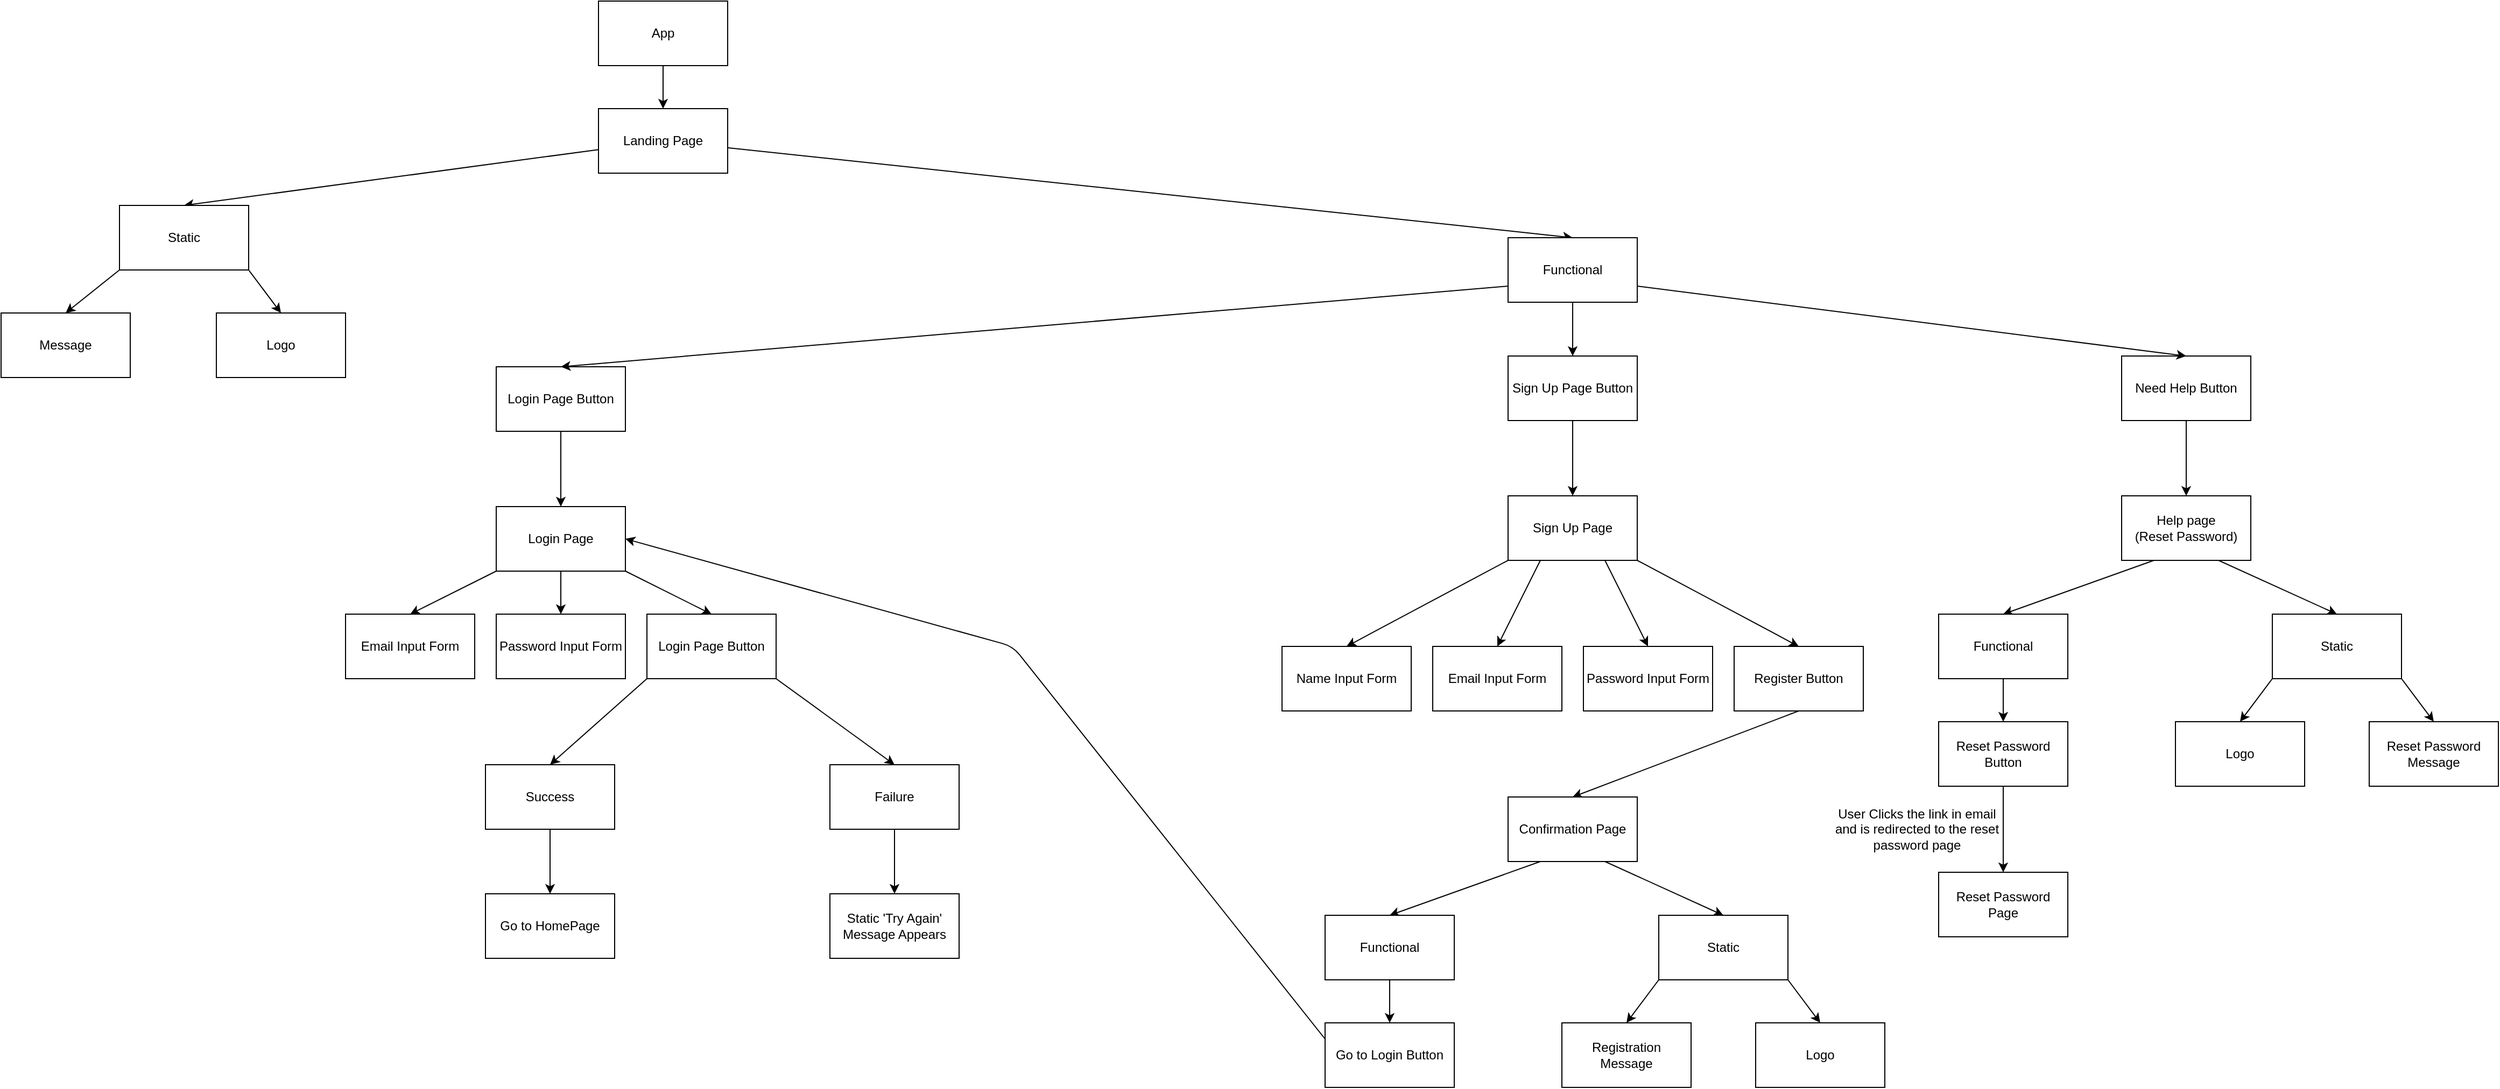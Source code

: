<mxfile>
    <diagram id="SkXhkgqiPx1cdK5MEYjN" name="Page-1">
        <mxGraphModel dx="1886" dy="481" grid="1" gridSize="10" guides="1" tooltips="1" connect="1" arrows="1" fold="1" page="1" pageScale="1" pageWidth="850" pageHeight="1100" math="0" shadow="0">
            <root>
                <mxCell id="0"/>
                <mxCell id="1" parent="0"/>
                <mxCell id="4" style="edgeStyle=none;html=1;" parent="1" source="2" target="3" edge="1">
                    <mxGeometry relative="1" as="geometry"/>
                </mxCell>
                <mxCell id="2" value="App" style="rounded=0;whiteSpace=wrap;html=1;" parent="1" vertex="1">
                    <mxGeometry x="365" y="20" width="120" height="60" as="geometry"/>
                </mxCell>
                <mxCell id="12" style="edgeStyle=none;html=1;entryX=0.5;entryY=0;entryDx=0;entryDy=0;" parent="1" source="3" target="11" edge="1">
                    <mxGeometry relative="1" as="geometry"/>
                </mxCell>
                <mxCell id="13" style="edgeStyle=none;html=1;entryX=0.5;entryY=0;entryDx=0;entryDy=0;" parent="1" source="3" target="10" edge="1">
                    <mxGeometry relative="1" as="geometry"/>
                </mxCell>
                <mxCell id="3" value="Landing Page" style="rounded=0;whiteSpace=wrap;html=1;" parent="1" vertex="1">
                    <mxGeometry x="365" y="120" width="120" height="60" as="geometry"/>
                </mxCell>
                <mxCell id="20" style="edgeStyle=none;html=1;exitX=0.5;exitY=1;exitDx=0;exitDy=0;entryX=0.5;entryY=0;entryDx=0;entryDy=0;" parent="1" source="5" target="19" edge="1">
                    <mxGeometry relative="1" as="geometry"/>
                </mxCell>
                <mxCell id="5" value="Login Page Button" style="rounded=0;whiteSpace=wrap;html=1;" parent="1" vertex="1">
                    <mxGeometry x="270" y="360" width="120" height="60" as="geometry"/>
                </mxCell>
                <mxCell id="23" style="edgeStyle=none;html=1;exitX=0.5;exitY=1;exitDx=0;exitDy=0;entryX=0.5;entryY=0;entryDx=0;entryDy=0;" parent="1" source="6" target="22" edge="1">
                    <mxGeometry relative="1" as="geometry"/>
                </mxCell>
                <mxCell id="6" value="Sign Up Page Button" style="rounded=0;whiteSpace=wrap;html=1;" parent="1" vertex="1">
                    <mxGeometry x="1210" y="350" width="120" height="60" as="geometry"/>
                </mxCell>
                <mxCell id="25" style="edgeStyle=none;html=1;entryX=0.5;entryY=0;entryDx=0;entryDy=0;" parent="1" source="7" target="24" edge="1">
                    <mxGeometry relative="1" as="geometry"/>
                </mxCell>
                <mxCell id="7" value="Need Help Button" style="rounded=0;whiteSpace=wrap;html=1;" parent="1" vertex="1">
                    <mxGeometry x="1780" y="350" width="120" height="60" as="geometry"/>
                </mxCell>
                <mxCell id="8" value="Message&lt;br&gt;" style="rounded=0;whiteSpace=wrap;html=1;" parent="1" vertex="1">
                    <mxGeometry x="-190" y="310" width="120" height="60" as="geometry"/>
                </mxCell>
                <mxCell id="9" value="Logo" style="rounded=0;whiteSpace=wrap;html=1;" parent="1" vertex="1">
                    <mxGeometry x="10" y="310" width="120" height="60" as="geometry"/>
                </mxCell>
                <mxCell id="14" style="edgeStyle=none;html=1;exitX=0;exitY=1;exitDx=0;exitDy=0;entryX=0.5;entryY=0;entryDx=0;entryDy=0;" parent="1" source="10" target="8" edge="1">
                    <mxGeometry relative="1" as="geometry"/>
                </mxCell>
                <mxCell id="15" style="edgeStyle=none;html=1;exitX=1;exitY=1;exitDx=0;exitDy=0;entryX=0.5;entryY=0;entryDx=0;entryDy=0;" parent="1" source="10" target="9" edge="1">
                    <mxGeometry relative="1" as="geometry"/>
                </mxCell>
                <mxCell id="10" value="Static" style="rounded=0;whiteSpace=wrap;html=1;" parent="1" vertex="1">
                    <mxGeometry x="-80" y="210" width="120" height="60" as="geometry"/>
                </mxCell>
                <mxCell id="16" style="edgeStyle=none;html=1;exitX=0.5;exitY=1;exitDx=0;exitDy=0;entryX=0.5;entryY=0;entryDx=0;entryDy=0;" parent="1" source="11" target="6" edge="1">
                    <mxGeometry relative="1" as="geometry"/>
                </mxCell>
                <mxCell id="17" style="edgeStyle=none;html=1;exitX=0;exitY=0.75;exitDx=0;exitDy=0;entryX=0.5;entryY=0;entryDx=0;entryDy=0;" parent="1" source="11" target="5" edge="1">
                    <mxGeometry relative="1" as="geometry"/>
                </mxCell>
                <mxCell id="18" style="edgeStyle=none;html=1;exitX=1;exitY=0.75;exitDx=0;exitDy=0;entryX=0.5;entryY=0;entryDx=0;entryDy=0;" parent="1" source="11" target="7" edge="1">
                    <mxGeometry relative="1" as="geometry"/>
                </mxCell>
                <mxCell id="11" value="Functional" style="rounded=0;whiteSpace=wrap;html=1;" parent="1" vertex="1">
                    <mxGeometry x="1210" y="240" width="120" height="60" as="geometry"/>
                </mxCell>
                <mxCell id="29" style="edgeStyle=none;html=1;entryX=0.5;entryY=0;entryDx=0;entryDy=0;" parent="1" source="19" target="28" edge="1">
                    <mxGeometry relative="1" as="geometry"/>
                </mxCell>
                <mxCell id="30" style="edgeStyle=none;html=1;exitX=0;exitY=1;exitDx=0;exitDy=0;entryX=0.5;entryY=0;entryDx=0;entryDy=0;" parent="1" source="19" target="27" edge="1">
                    <mxGeometry relative="1" as="geometry"/>
                </mxCell>
                <mxCell id="31" style="edgeStyle=none;html=1;exitX=1;exitY=1;exitDx=0;exitDy=0;entryX=0.5;entryY=0;entryDx=0;entryDy=0;" parent="1" source="19" target="26" edge="1">
                    <mxGeometry relative="1" as="geometry"/>
                </mxCell>
                <mxCell id="19" value="Login Page" style="rounded=0;whiteSpace=wrap;html=1;" parent="1" vertex="1">
                    <mxGeometry x="270" y="490" width="120" height="60" as="geometry"/>
                </mxCell>
                <mxCell id="40" style="edgeStyle=none;html=1;exitX=0;exitY=1;exitDx=0;exitDy=0;entryX=0.5;entryY=0;entryDx=0;entryDy=0;" parent="1" source="22" target="36" edge="1">
                    <mxGeometry relative="1" as="geometry"/>
                </mxCell>
                <mxCell id="41" style="edgeStyle=none;html=1;exitX=0.25;exitY=1;exitDx=0;exitDy=0;entryX=0.5;entryY=0;entryDx=0;entryDy=0;" parent="1" source="22" target="37" edge="1">
                    <mxGeometry relative="1" as="geometry"/>
                </mxCell>
                <mxCell id="42" style="edgeStyle=none;html=1;exitX=1;exitY=1;exitDx=0;exitDy=0;entryX=0.5;entryY=0;entryDx=0;entryDy=0;" parent="1" source="22" target="39" edge="1">
                    <mxGeometry relative="1" as="geometry"/>
                </mxCell>
                <mxCell id="43" style="edgeStyle=none;html=1;exitX=0.75;exitY=1;exitDx=0;exitDy=0;entryX=0.5;entryY=0;entryDx=0;entryDy=0;" parent="1" source="22" target="35" edge="1">
                    <mxGeometry relative="1" as="geometry"/>
                </mxCell>
                <mxCell id="22" value="Sign Up Page" style="rounded=0;whiteSpace=wrap;html=1;" parent="1" vertex="1">
                    <mxGeometry x="1210" y="480" width="120" height="60" as="geometry"/>
                </mxCell>
                <mxCell id="24" value="Help page&lt;br&gt;(Reset Password)" style="rounded=0;whiteSpace=wrap;html=1;" parent="1" vertex="1">
                    <mxGeometry x="1780" y="480" width="120" height="60" as="geometry"/>
                </mxCell>
                <mxCell id="33" style="edgeStyle=none;html=1;entryX=0.5;entryY=0;entryDx=0;entryDy=0;exitX=0;exitY=1;exitDx=0;exitDy=0;" parent="1" source="26" target="32" edge="1">
                    <mxGeometry relative="1" as="geometry"/>
                </mxCell>
                <mxCell id="45" style="edgeStyle=none;html=1;exitX=1;exitY=1;exitDx=0;exitDy=0;entryX=0.5;entryY=0;entryDx=0;entryDy=0;" parent="1" source="26" target="44" edge="1">
                    <mxGeometry relative="1" as="geometry"/>
                </mxCell>
                <mxCell id="26" value="Login Page Button" style="rounded=0;whiteSpace=wrap;html=1;" parent="1" vertex="1">
                    <mxGeometry x="410" y="590" width="120" height="60" as="geometry"/>
                </mxCell>
                <mxCell id="27" value="Email Input Form" style="rounded=0;whiteSpace=wrap;html=1;" parent="1" vertex="1">
                    <mxGeometry x="130" y="590" width="120" height="60" as="geometry"/>
                </mxCell>
                <mxCell id="28" value="Password Input Form" style="rounded=0;whiteSpace=wrap;html=1;" parent="1" vertex="1">
                    <mxGeometry x="270" y="590" width="120" height="60" as="geometry"/>
                </mxCell>
                <mxCell id="47" style="edgeStyle=none;html=1;exitX=0.5;exitY=1;exitDx=0;exitDy=0;entryX=0.5;entryY=0;entryDx=0;entryDy=0;" parent="1" source="32" target="46" edge="1">
                    <mxGeometry relative="1" as="geometry"/>
                </mxCell>
                <mxCell id="32" value="Success" style="rounded=0;whiteSpace=wrap;html=1;" parent="1" vertex="1">
                    <mxGeometry x="260" y="730" width="120" height="60" as="geometry"/>
                </mxCell>
                <mxCell id="34" style="edgeStyle=none;html=1;entryX=0.5;entryY=0;entryDx=0;entryDy=0;exitX=0.5;exitY=1;exitDx=0;exitDy=0;" parent="1" source="39" target="38" edge="1">
                    <mxGeometry relative="1" as="geometry"/>
                </mxCell>
                <mxCell id="35" value="Password Input Form" style="rounded=0;whiteSpace=wrap;html=1;" parent="1" vertex="1">
                    <mxGeometry x="1280" y="620" width="120" height="60" as="geometry"/>
                </mxCell>
                <mxCell id="36" value="Name Input Form" style="rounded=0;whiteSpace=wrap;html=1;" parent="1" vertex="1">
                    <mxGeometry x="1000" y="620" width="120" height="60" as="geometry"/>
                </mxCell>
                <mxCell id="37" value="Email Input Form" style="rounded=0;whiteSpace=wrap;html=1;" parent="1" vertex="1">
                    <mxGeometry x="1140" y="620" width="120" height="60" as="geometry"/>
                </mxCell>
                <mxCell id="55" style="edgeStyle=none;html=1;entryX=0.5;entryY=0;entryDx=0;entryDy=0;exitX=0.75;exitY=1;exitDx=0;exitDy=0;" edge="1" parent="1" source="38" target="54">
                    <mxGeometry relative="1" as="geometry">
                        <mxPoint x="1290" y="820" as="sourcePoint"/>
                    </mxGeometry>
                </mxCell>
                <mxCell id="57" style="edgeStyle=none;html=1;exitX=0.25;exitY=1;exitDx=0;exitDy=0;entryX=0.5;entryY=0;entryDx=0;entryDy=0;" edge="1" parent="1" source="38" target="56">
                    <mxGeometry relative="1" as="geometry"/>
                </mxCell>
                <mxCell id="38" value="Confirmation Page" style="rounded=0;whiteSpace=wrap;html=1;" parent="1" vertex="1">
                    <mxGeometry x="1210" y="760" width="120" height="60" as="geometry"/>
                </mxCell>
                <mxCell id="39" value="Register Button" style="rounded=0;whiteSpace=wrap;html=1;" parent="1" vertex="1">
                    <mxGeometry x="1420" y="620" width="120" height="60" as="geometry"/>
                </mxCell>
                <mxCell id="49" style="edgeStyle=none;html=1;entryX=0.5;entryY=0;entryDx=0;entryDy=0;" parent="1" source="44" target="48" edge="1">
                    <mxGeometry relative="1" as="geometry"/>
                </mxCell>
                <mxCell id="44" value="Failure" style="rounded=0;whiteSpace=wrap;html=1;" parent="1" vertex="1">
                    <mxGeometry x="580" y="730" width="120" height="60" as="geometry"/>
                </mxCell>
                <mxCell id="46" value="Go to HomePage" style="rounded=0;whiteSpace=wrap;html=1;" parent="1" vertex="1">
                    <mxGeometry x="260" y="850" width="120" height="60" as="geometry"/>
                </mxCell>
                <mxCell id="48" value="Static 'Try Again' Message Appears" style="rounded=0;whiteSpace=wrap;html=1;" parent="1" vertex="1">
                    <mxGeometry x="580" y="850" width="120" height="60" as="geometry"/>
                </mxCell>
                <mxCell id="50" value="Registration &lt;br&gt;Message" style="rounded=0;whiteSpace=wrap;html=1;" vertex="1" parent="1">
                    <mxGeometry x="1260" y="970" width="120" height="60" as="geometry"/>
                </mxCell>
                <mxCell id="51" value="Logo" style="rounded=0;whiteSpace=wrap;html=1;" vertex="1" parent="1">
                    <mxGeometry x="1440" y="970" width="120" height="60" as="geometry"/>
                </mxCell>
                <mxCell id="52" style="edgeStyle=none;html=1;exitX=0;exitY=1;exitDx=0;exitDy=0;entryX=0.5;entryY=0;entryDx=0;entryDy=0;" edge="1" source="54" target="50" parent="1">
                    <mxGeometry relative="1" as="geometry"/>
                </mxCell>
                <mxCell id="53" style="edgeStyle=none;html=1;exitX=1;exitY=1;exitDx=0;exitDy=0;entryX=0.5;entryY=0;entryDx=0;entryDy=0;" edge="1" source="54" target="51" parent="1">
                    <mxGeometry relative="1" as="geometry"/>
                </mxCell>
                <mxCell id="54" value="Static" style="rounded=0;whiteSpace=wrap;html=1;" vertex="1" parent="1">
                    <mxGeometry x="1350" y="870" width="120" height="60" as="geometry"/>
                </mxCell>
                <mxCell id="59" style="edgeStyle=none;html=1;exitX=0.5;exitY=1;exitDx=0;exitDy=0;entryX=0.5;entryY=0;entryDx=0;entryDy=0;" edge="1" parent="1" source="56" target="58">
                    <mxGeometry relative="1" as="geometry"/>
                </mxCell>
                <mxCell id="56" value="Functional" style="rounded=0;whiteSpace=wrap;html=1;" vertex="1" parent="1">
                    <mxGeometry x="1040" y="870" width="120" height="60" as="geometry"/>
                </mxCell>
                <mxCell id="60" style="edgeStyle=none;html=1;exitX=0;exitY=0.25;exitDx=0;exitDy=0;entryX=1;entryY=0.5;entryDx=0;entryDy=0;" edge="1" parent="1" source="58" target="19">
                    <mxGeometry relative="1" as="geometry">
                        <Array as="points">
                            <mxPoint x="750" y="620"/>
                        </Array>
                    </mxGeometry>
                </mxCell>
                <mxCell id="58" value="Go to Login Button" style="rounded=0;whiteSpace=wrap;html=1;" vertex="1" parent="1">
                    <mxGeometry x="1040" y="970" width="120" height="60" as="geometry"/>
                </mxCell>
                <mxCell id="62" style="edgeStyle=none;html=1;entryX=0.5;entryY=0;entryDx=0;entryDy=0;" edge="1" target="68" parent="1">
                    <mxGeometry relative="1" as="geometry">
                        <mxPoint x="1870" y="540" as="sourcePoint"/>
                    </mxGeometry>
                </mxCell>
                <mxCell id="63" style="edgeStyle=none;html=1;exitX=0.25;exitY=1;exitDx=0;exitDy=0;entryX=0.5;entryY=0;entryDx=0;entryDy=0;" edge="1" target="70" parent="1" source="24">
                    <mxGeometry relative="1" as="geometry">
                        <mxPoint x="1810" y="540.0" as="sourcePoint"/>
                    </mxGeometry>
                </mxCell>
                <mxCell id="64" value="Logo" style="rounded=0;whiteSpace=wrap;html=1;" vertex="1" parent="1">
                    <mxGeometry x="1830" y="690" width="120" height="60" as="geometry"/>
                </mxCell>
                <mxCell id="65" value="Reset Password&lt;br&gt;Message" style="rounded=0;whiteSpace=wrap;html=1;" vertex="1" parent="1">
                    <mxGeometry x="2010" y="690" width="120" height="60" as="geometry"/>
                </mxCell>
                <mxCell id="66" style="edgeStyle=none;html=1;exitX=0;exitY=1;exitDx=0;exitDy=0;entryX=0.5;entryY=0;entryDx=0;entryDy=0;" edge="1" source="68" target="64" parent="1">
                    <mxGeometry relative="1" as="geometry"/>
                </mxCell>
                <mxCell id="67" style="edgeStyle=none;html=1;exitX=1;exitY=1;exitDx=0;exitDy=0;entryX=0.5;entryY=0;entryDx=0;entryDy=0;" edge="1" source="68" target="65" parent="1">
                    <mxGeometry relative="1" as="geometry"/>
                </mxCell>
                <mxCell id="68" value="Static" style="rounded=0;whiteSpace=wrap;html=1;" vertex="1" parent="1">
                    <mxGeometry x="1920" y="590" width="120" height="60" as="geometry"/>
                </mxCell>
                <mxCell id="69" style="edgeStyle=none;html=1;exitX=0.5;exitY=1;exitDx=0;exitDy=0;entryX=0.5;entryY=0;entryDx=0;entryDy=0;" edge="1" source="70" target="71" parent="1">
                    <mxGeometry relative="1" as="geometry"/>
                </mxCell>
                <mxCell id="70" value="Functional" style="rounded=0;whiteSpace=wrap;html=1;" vertex="1" parent="1">
                    <mxGeometry x="1610" y="590" width="120" height="60" as="geometry"/>
                </mxCell>
                <mxCell id="73" style="edgeStyle=none;html=1;entryX=0.5;entryY=0;entryDx=0;entryDy=0;" edge="1" parent="1" source="71" target="72">
                    <mxGeometry relative="1" as="geometry"/>
                </mxCell>
                <mxCell id="71" value="Reset Password&lt;br&gt;Button" style="rounded=0;whiteSpace=wrap;html=1;" vertex="1" parent="1">
                    <mxGeometry x="1610" y="690" width="120" height="60" as="geometry"/>
                </mxCell>
                <mxCell id="72" value="Reset Password&lt;br&gt;Page" style="rounded=0;whiteSpace=wrap;html=1;" vertex="1" parent="1">
                    <mxGeometry x="1610" y="830" width="120" height="60" as="geometry"/>
                </mxCell>
                <mxCell id="75" value="User Clicks the link in email and is redirected to the reset password page" style="text;html=1;strokeColor=none;fillColor=none;align=center;verticalAlign=middle;whiteSpace=wrap;rounded=0;" vertex="1" parent="1">
                    <mxGeometry x="1510" y="770" width="160" height="40" as="geometry"/>
                </mxCell>
            </root>
        </mxGraphModel>
    </diagram>
    <diagram id="qQJjfqon04vnO8y95gII" name="Page-1">
        <mxGraphModel dx="811" dy="303" grid="1" gridSize="10" guides="1" tooltips="1" connect="1" arrows="1" fold="1" page="1" pageScale="1" pageWidth="850" pageHeight="1100" math="0" shadow="0">
            <root>
                <mxCell id="0"/>
                <mxCell id="1" parent="0"/>
                <mxCell id="2" value="Home page" style="rounded=0;whiteSpace=wrap;html=1;" vertex="1" parent="1">
                    <mxGeometry x="340" y="20" width="120" height="60" as="geometry"/>
                </mxCell>
                <mxCell id="3" value="" style="rounded=0;whiteSpace=wrap;html=1;" vertex="1" parent="1">
                    <mxGeometry x="340" y="120" width="120" height="60" as="geometry"/>
                </mxCell>
            </root>
        </mxGraphModel>
    </diagram>
</mxfile>